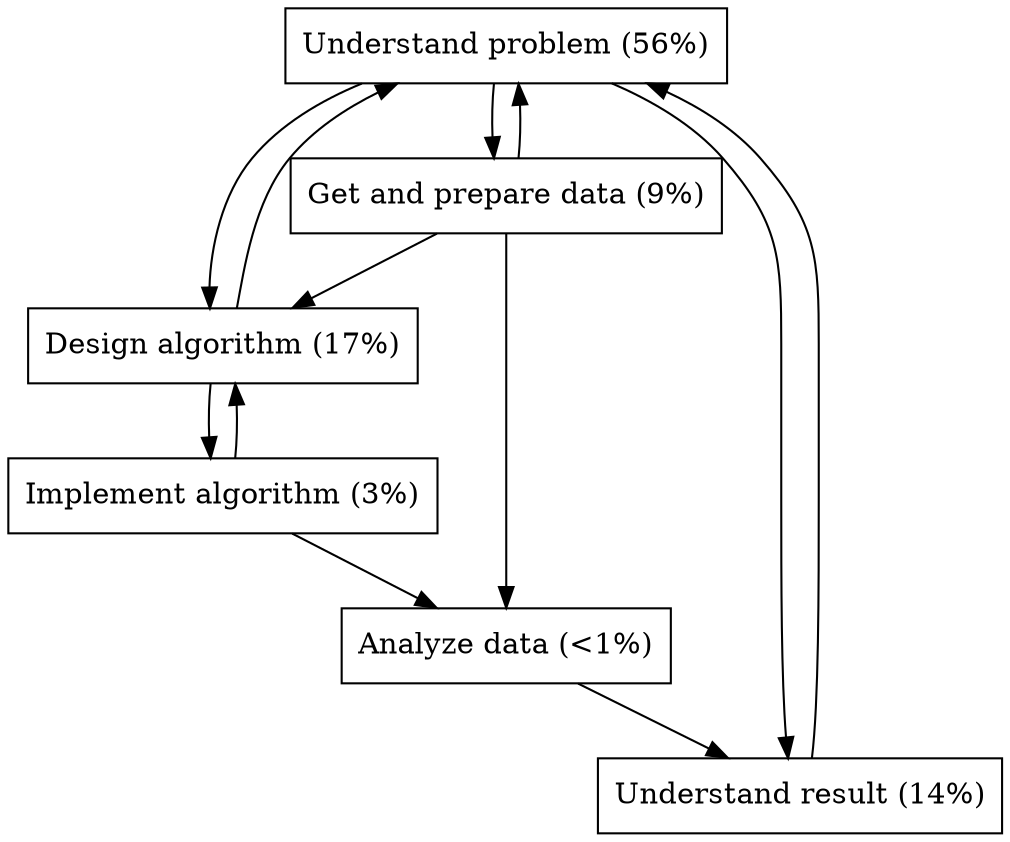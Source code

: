 digraph {
	graph [bb="-106.36,-106.83,91.579,114.28"];
	node [label="\N",
		shape=box
	];
	1	 [height=0.5,
		label="Understand problem (56%)",
		pos="-92.363,96.096",
		width=1.7778];
	2	 [height=0.5,
		label="Get and prepare data (9%)",
		pos="130,96.284",
		width=1.1944];
	1 -> 2;
	3	 [height=0.5,
		label="Design algorithm (17%)",
		pos="35.579,38.87",
		width=1.5556];
	1 -> 3;
	6	 [height=0.5,
		label="Understand result (14%)",
		pos="1.005,-88.826",
		width=0.77778];
	1 -> 6;
	2 -> 1;
	2 -> 3;
	2 -> 5;
	3 -> 1;
	4	 [height=0.5,
		label="Implement algorithm (3%)",
		pos="75.559,-18.627",
		width=0.625];
	3 -> 4;
	6 -> 1;
	4 -> 3;
	5	 [height=0.5,
		label="Analyze data (<1%)",
		pos="248.362,-50.796",
		width=0.86111];
	4 -> 5;
	5 -> 6;
}
